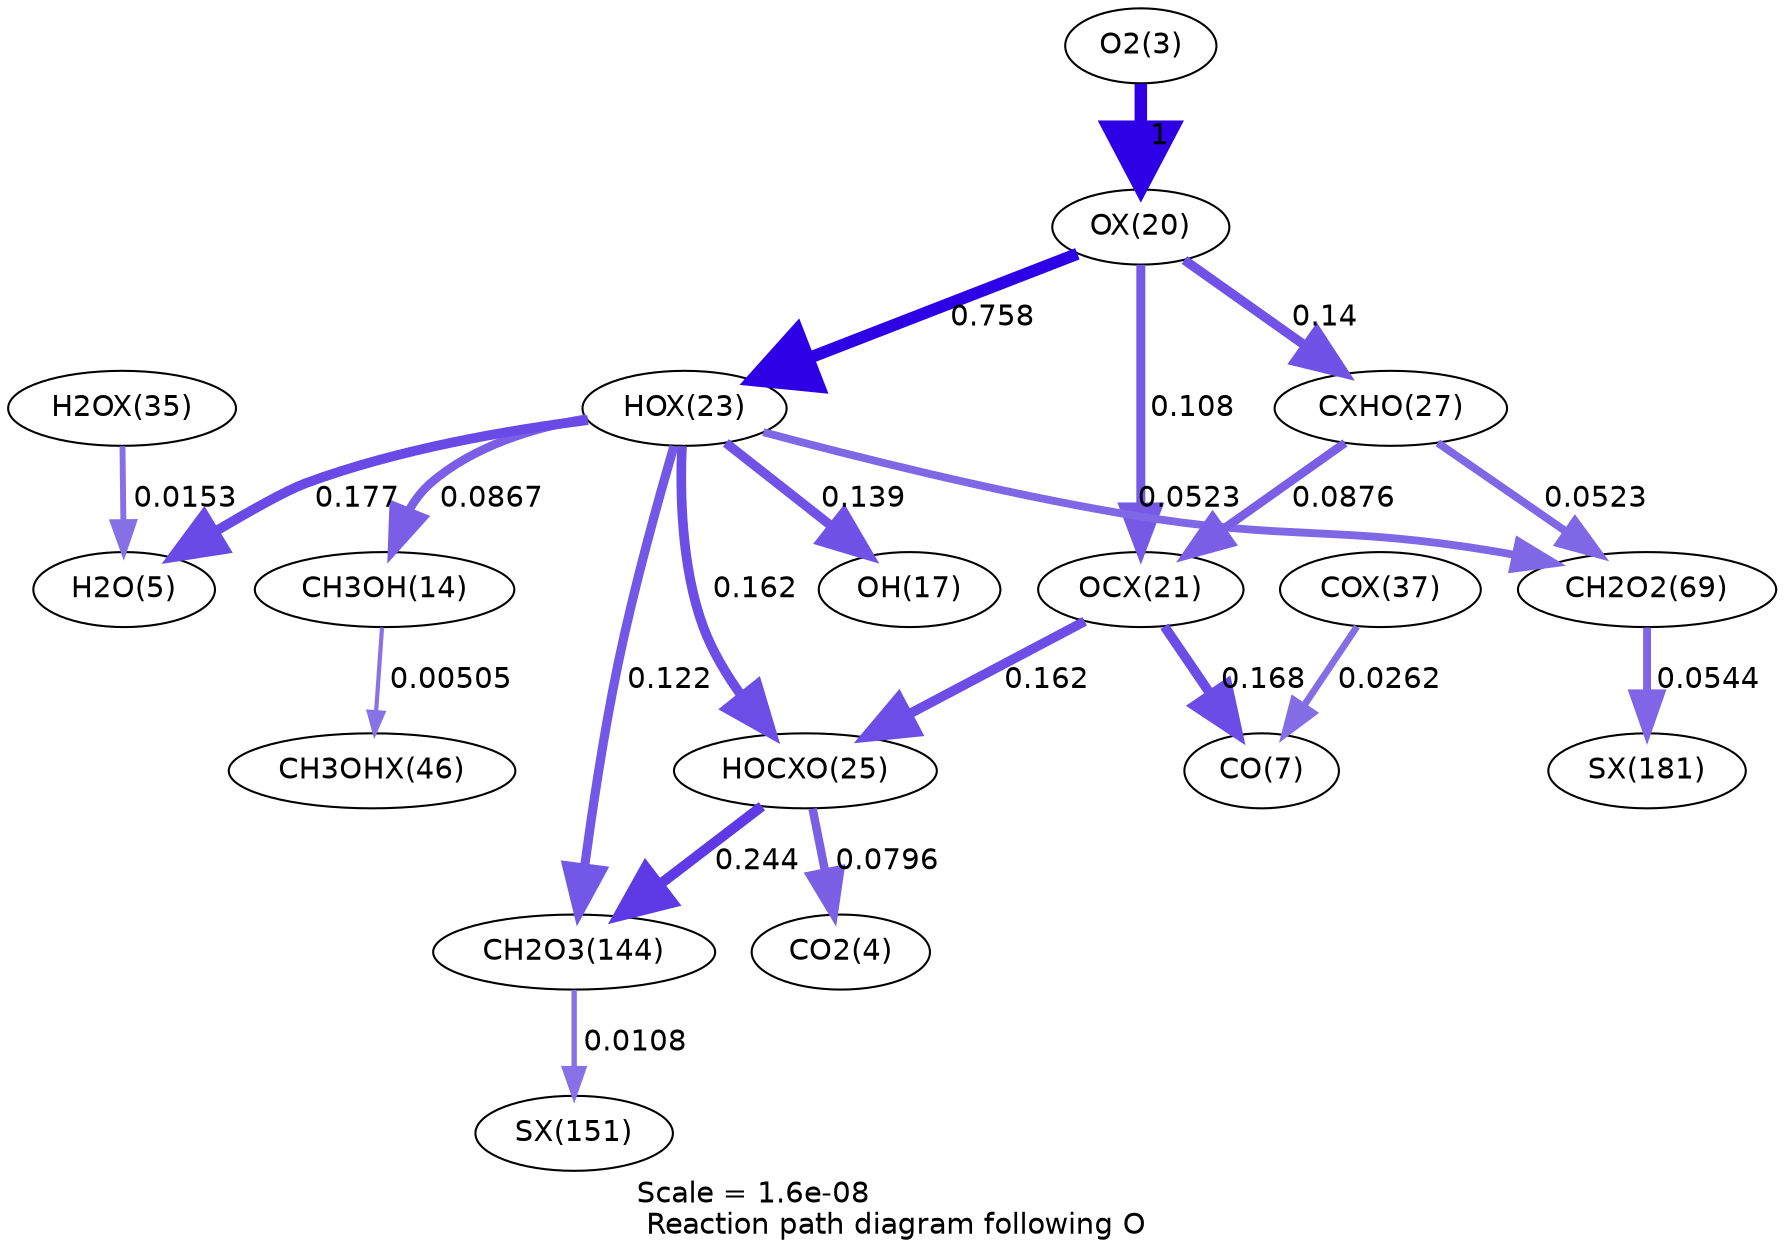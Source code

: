 digraph reaction_paths {
center=1;
s5 -> s26[fontname="Helvetica", penwidth=6, arrowsize=3, color="0.7, 1.5, 0.9"
, label=" 1"];
s26 -> s29[fontname="Helvetica", penwidth=5.79, arrowsize=2.9, color="0.7, 1.26, 0.9"
, label=" 0.758"];
s26 -> s33[fontname="Helvetica", penwidth=4.52, arrowsize=2.26, color="0.7, 0.64, 0.9"
, label=" 0.14"];
s26 -> s27[fontname="Helvetica", penwidth=4.32, arrowsize=2.16, color="0.7, 0.608, 0.9"
, label=" 0.108"];
s29 -> s16[fontname="Helvetica", penwidth=4.15, arrowsize=2.08, color="0.7, 0.587, 0.9"
, label=" 0.0867"];
s29 -> s19[fontname="Helvetica", penwidth=4.51, arrowsize=2.25, color="0.7, 0.639, 0.9"
, label=" 0.139"];
s29 -> s7[fontname="Helvetica", penwidth=4.69, arrowsize=2.35, color="0.7, 0.677, 0.9"
, label=" 0.177"];
s29 -> s31[fontname="Helvetica", penwidth=4.63, arrowsize=2.31, color="0.7, 0.662, 0.9"
, label=" 0.162"];
s29 -> s22[fontname="Helvetica", penwidth=4.41, arrowsize=2.21, color="0.7, 0.622, 0.9"
, label=" 0.122"];
s29 -> s21[fontname="Helvetica", penwidth=3.77, arrowsize=1.89, color="0.7, 0.552, 0.9"
, label=" 0.0523"];
s16 -> s42[fontname="Helvetica", penwidth=2.01, arrowsize=1, color="0.7, 0.505, 0.9"
, label=" 0.00505"];
s36 -> s7[fontname="Helvetica", penwidth=2.84, arrowsize=1.42, color="0.7, 0.515, 0.9"
, label=" 0.0153"];
s33 -> s27[fontname="Helvetica", penwidth=4.16, arrowsize=2.08, color="0.7, 0.588, 0.9"
, label=" 0.0876"];
s33 -> s21[fontname="Helvetica", penwidth=3.77, arrowsize=1.89, color="0.7, 0.552, 0.9"
, label=" 0.0523"];
s27 -> s9[fontname="Helvetica", penwidth=4.65, arrowsize=2.33, color="0.7, 0.668, 0.9"
, label=" 0.168"];
s38 -> s9[fontname="Helvetica", penwidth=3.25, arrowsize=1.62, color="0.7, 0.526, 0.9"
, label=" 0.0262"];
s27 -> s31[fontname="Helvetica", penwidth=4.63, arrowsize=2.31, color="0.7, 0.662, 0.9"
, label=" 0.162"];
s31 -> s6[fontname="Helvetica", penwidth=4.09, arrowsize=2.04, color="0.7, 0.58, 0.9"
, label=" 0.0796"];
s31 -> s22[fontname="Helvetica", penwidth=4.94, arrowsize=2.47, color="0.7, 0.744, 0.9"
, label=" 0.244"];
s22 -> s47[fontname="Helvetica", penwidth=2.58, arrowsize=1.29, color="0.7, 0.511, 0.9"
, label=" 0.0108"];
s21 -> s48[fontname="Helvetica", penwidth=3.8, arrowsize=1.9, color="0.7, 0.554, 0.9"
, label=" 0.0544"];
s5 [ fontname="Helvetica", label="O2(3)"];
s6 [ fontname="Helvetica", label="CO2(4)"];
s7 [ fontname="Helvetica", label="H2O(5)"];
s9 [ fontname="Helvetica", label="CO(7)"];
s16 [ fontname="Helvetica", label="CH3OH(14)"];
s19 [ fontname="Helvetica", label="OH(17)"];
s21 [ fontname="Helvetica", label="CH2O2(69)"];
s22 [ fontname="Helvetica", label="CH2O3(144)"];
s26 [ fontname="Helvetica", label="OX(20)"];
s27 [ fontname="Helvetica", label="OCX(21)"];
s29 [ fontname="Helvetica", label="HOX(23)"];
s31 [ fontname="Helvetica", label="HOCXO(25)"];
s33 [ fontname="Helvetica", label="CXHO(27)"];
s36 [ fontname="Helvetica", label="H2OX(35)"];
s38 [ fontname="Helvetica", label="COX(37)"];
s42 [ fontname="Helvetica", label="CH3OHX(46)"];
s47 [ fontname="Helvetica", label="SX(151)"];
s48 [ fontname="Helvetica", label="SX(181)"];
 label = "Scale = 1.6e-08\l Reaction path diagram following O";
 fontname = "Helvetica";
}
